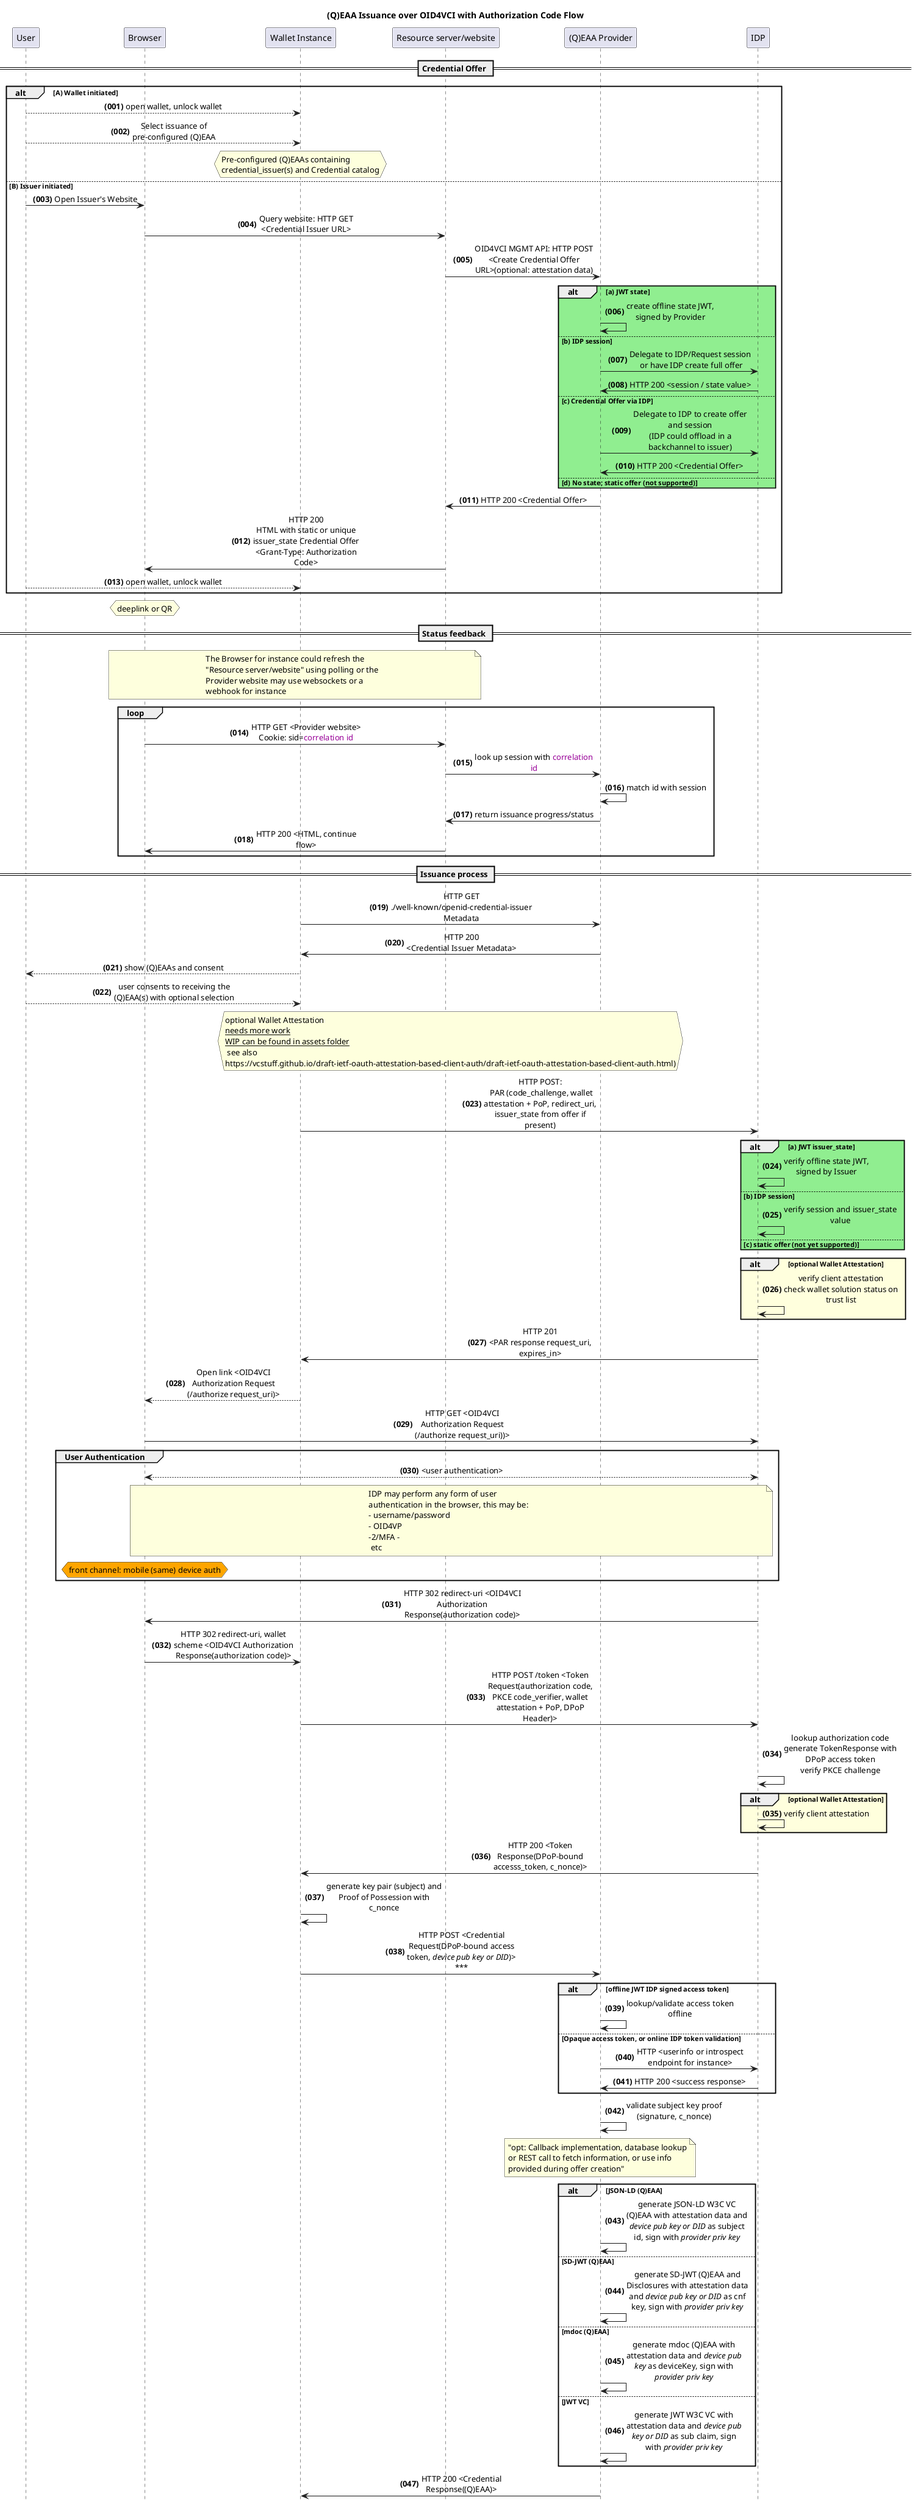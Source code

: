 @startuml
skinparam maxMessageSize 200
skinparam wrapWidth 300
skinparam sequenceMessageAlign center
skinparam BoxPadding 100
skinparam backgroundColor transparent

autonumber "<b>(000)"

title (Q)EAA Issuance over OID4VCI with Authorization Code Flow

participant u as "User"
participant b as "Browser"
participant w as "Wallet Instance"
participant rs as "Resource server/website"

participant i  [
  (Q)EAA Provider
]

participant idp as "IDP"

== Credential Offer ==
alt A) Wallet initiated
  u --> w : open wallet, unlock wallet
  u --> w : Select issuance of pre-configured (Q)EAA
  hnote over w: Pre-configured (Q)EAAs containing credential_issuer(s) and Credential catalog
else B) Issuer initiated
  u -> b : Open Issuer's Website
  b -> rs : Query website: HTTP GET <Credential Issuer URL>
  rs -> i : OID4VCI MGMT API: HTTP POST <Create Credential Offer URL>(optional: attestation data)
  alt #lightgreen a) JWT state
  i -> i: create offline state JWT,\nsigned by Provider
  else b) IDP session
  i -> idp: Delegate to IDP/Request session\n or have IDP create full offer
  idp -> i: HTTP 200 <session / state value>
  else c) Credential Offer via IDP
  i -> idp: Delegate to IDP to create offer and session\n(IDP could offload in a backchannel to issuer)
  idp -> i: HTTP 200 <Credential Offer>
  else d) No state; static offer (__not supported__)
  end
  i -> rs: HTTP 200 <Credential Offer>
  rs -> b : HTTP 200\nHTML with static or unique issuer_state Credential Offer\n<Grant-Type: Authorization Code>
  u --> w : open wallet, unlock wallet
end

hnote over b : deeplink or QR

== Status feedback ==

note over b,rs : The Browser for instance could refresh the "Resource server/website" using polling or the Provider website may use websockets or a webhook for instance

loop
b -> rs : HTTP GET <Provider website>\nCookie: sid=<color:#909>correlation id</color>
rs -> i : look up session with <color:#909>correlation id</color>
i -> i : match id with session
i -> rs : return issuance progress/status
rs -> b : HTTP 200 <HTML, continue flow>
end


== Issuance process ==
w -> i : HTTP GET ./well-known/openid-credential-issuer Metadata
i -> w : HTTP 200\n<Credential Issuer Metadata>

w --> u : show (Q)EAAs and consent
u --> w : user consents to receiving the (Q)EAA(s) with optional selection


hnote over w, i: optional Wallet Attestation\n__needs more work__\n__WIP can be found in assets folder__\n see also https://vcstuff.github.io/draft-ietf-oauth-attestation-based-client-auth/draft-ietf-oauth-attestation-based-client-auth.html)

w -> idp : HTTP POST:\n PAR (code_challenge, wallet attestation + PoP, redirect_uri, issuer_state from offer if present)
alt #lightgreen a) JWT issuer_state
  idp -> idp: verify offline state JWT,\nsigned by Issuer
  else b) IDP session
  idp -> idp : verify session and issuer_state value
  else c) static offer (__not yet supported__)
end
alt #ffd optional Wallet Attestation
  idp -> idp : verify client attestation\ncheck wallet solution status on trust list
end
idp -> w : HTTP 201 \n<PAR response request_uri, expires_in>

w --> b : Open link <OID4VCI Authorization Request\n(/authorize request_uri)>
b -> idp : HTTP GET <OID4VCI Authorization Request\n(/authorize request_uri))>
group User Authentication
  b <--> idp : <user authentication>
  note over idp,b : IDP may perform any form of user authentication in the browser, this may be:\n- username/password\n- OID4VP\n-2/MFA -\n etc
  hnote over b #orange: front channel: mobile (same) device auth
end
idp -> b : HTTP 302 redirect-uri <OID4VCI Authorization Response(authorization code)>
b -> w: HTTP 302 redirect-uri, wallet scheme <OID4VCI Authorization Response(authorization code)>

w -> idp : HTTP POST /token <Token Request(authorization code, PKCE code_verifier, wallet attestation + PoP, DPoP Header)>
idp -> idp : lookup authorization code\ngenerate TokenResponse with DPoP access token\nverify PKCE challenge
alt #ffd optional Wallet Attestation
  idp -> idp : verify client attestation
end
idp -> w : HTTP 200 <Token Response(DPoP-bound accesss_token, c_nonce)>

w -> w : generate key pair (subject) and Proof of Possession with c_nonce

w -> i : HTTP POST <Credential Request(DPoP-bound access token, //device pub key or DID//)>\n***
alt offline JWT IDP signed access token
i -> i : lookup/validate access token offline
else Opaque access token, or online IDP token validation
i -> idp : HTTP <userinfo or introspect endpoint for instance>
idp -> i : HTTP 200 <success response>
end
i -> i : validate subject key proof (signature, c_nonce)

note over i: "opt: Callback implementation, database lookup or REST call to fetch information, or use info provided during offer creation"
alt JSON-LD (Q)EAA
  i -> i : generate JSON-LD W3C VC (Q)EAA with attestation data and //device pub key or DID// as subject id, sign with //provider priv key//
else SD-JWT (Q)EAA
  i -> i : generate SD-JWT (Q)EAA and Disclosures with attestation data and //device pub key or DID// as cnf key, sign with //provider priv key//
else mdoc (Q)EAA
  i -> i : generate mdoc (Q)EAA with attestation data and //device pub key// as deviceKey, sign with //provider priv key//
else JWT VC
  i -> i : generate JWT W3C VC with attestation data and //device pub key or DID// as sub claim, sign with //provider priv key//

end
i -> w : HTTP 200 <Credential Response((Q)EAA)>

w <--> u : Optional consent to accept/store the (Q)EEA
w -> w : store (Q)EAA
hnote over w #orange: success

rs --> b : Success issuance page (Issuer initiated,\nsee Status Feedback above)
@enduml
